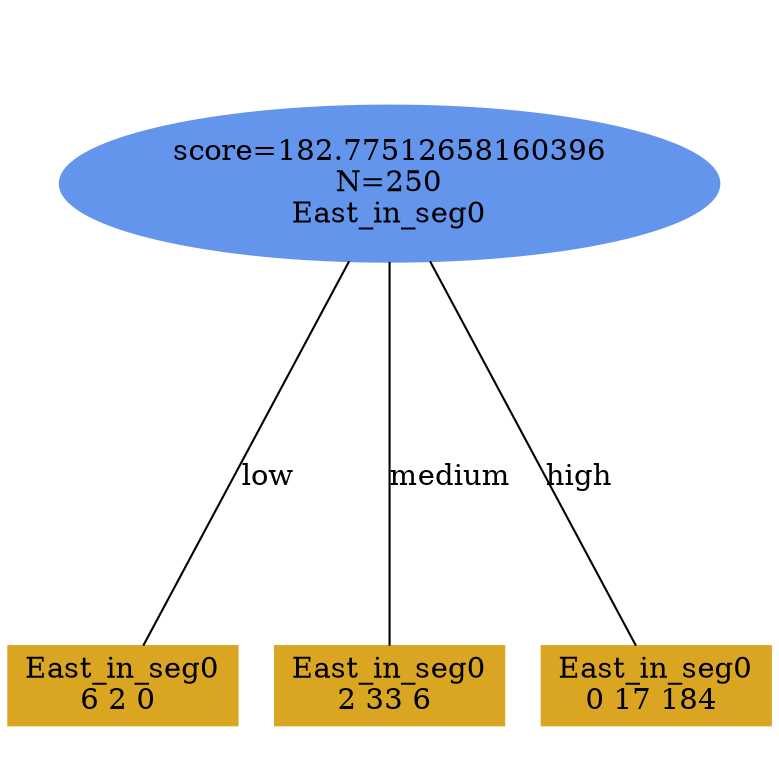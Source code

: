 digraph "DD" {
size = "7.5,10"
ratio=1.0;
center = true;
edge [dir = none];
{ rank = same; node [shape=ellipse, style=filled, color=cornflowerblue];"1406" [label="score=182.77512658160396\nN=250\nEast_in_seg0"];}
{ rank = same; node [shape=box, style=filled, color=goldenrod];"1407" [label="East_in_seg0\n6 2 0 "];}
{ rank = same; node [shape=box, style=filled, color=goldenrod];"1408" [label="East_in_seg0\n2 33 6 "];}
{ rank = same; node [shape=box, style=filled, color=goldenrod];"1409" [label="East_in_seg0\n0 17 184 "];}
"1406" -> "1407" [label = "low"];
"1406" -> "1408" [label = "medium"];
"1406" -> "1409" [label = "high"];

}
